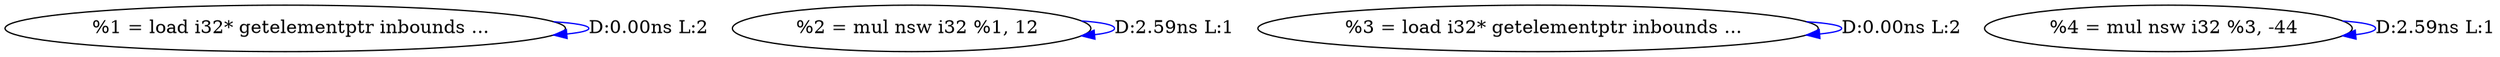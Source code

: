 digraph {
Node0x314fff0[label="  %1 = load i32* getelementptr inbounds ..."];
Node0x314fff0 -> Node0x314fff0[label="D:0.00ns L:2",color=blue];
Node0x3146220[label="  %2 = mul nsw i32 %1, 12"];
Node0x3146220 -> Node0x3146220[label="D:2.59ns L:1",color=blue];
Node0x3145530[label="  %3 = load i32* getelementptr inbounds ..."];
Node0x3145530 -> Node0x3145530[label="D:0.00ns L:2",color=blue];
Node0x3151880[label="  %4 = mul nsw i32 %3, -44"];
Node0x3151880 -> Node0x3151880[label="D:2.59ns L:1",color=blue];
}
